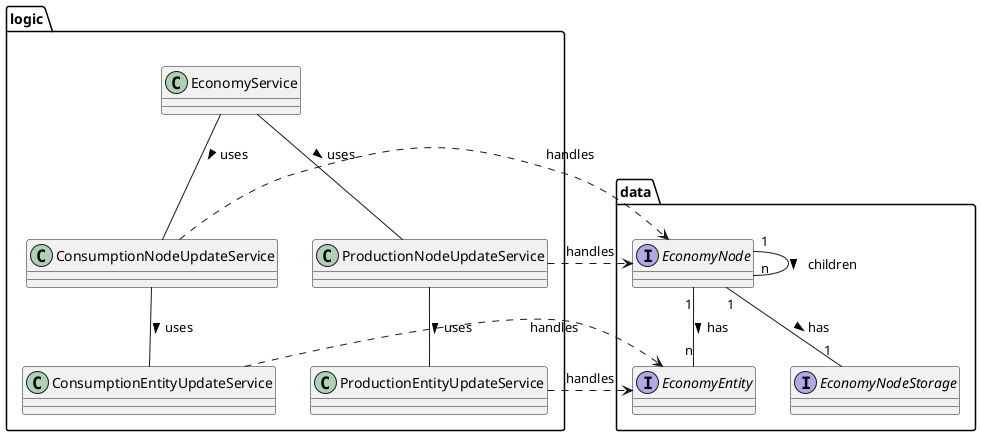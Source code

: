 @startuml
'https://plantuml.com/class-diagram

package data {
    interface EconomyNode
    interface EconomyNodeStorage
    interface EconomyEntity
}

package logic {
    class EconomyService
    class ConsumptionNodeUpdateService
    class ConsumptionEntityUpdateService
    class ProductionNodeUpdateService
    class ProductionEntityUpdateService
}


EconomyNode "1" -down- "n" EconomyEntity : has >
EconomyNode "1" -down- "1" EconomyNodeStorage : has >
EconomyNode "1" -down- "n" EconomyNode : children >

EconomyService -down- ConsumptionNodeUpdateService : uses >
EconomyService -down- ProductionNodeUpdateService : uses >

ConsumptionNodeUpdateService -down- ConsumptionEntityUpdateService : uses >
ProductionNodeUpdateService -down- ProductionEntityUpdateService : uses >

ConsumptionNodeUpdateService ..right..> EconomyNode : handles
ProductionNodeUpdateService ..right..> EconomyNode : handles

ConsumptionEntityUpdateService ..right..> EconomyEntity : handles
ProductionEntityUpdateService ..right..> EconomyEntity : handles

@enduml
